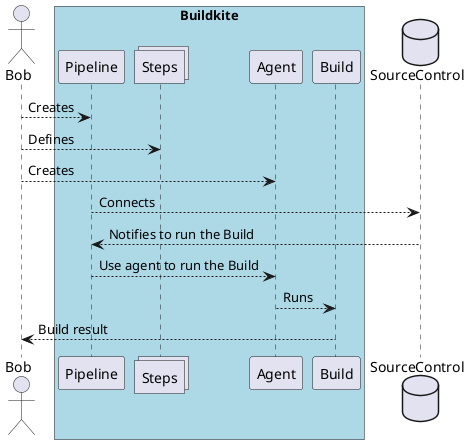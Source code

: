 @startuml buildkite_sequence_diagram

actor Bob

box "Buildkite" #LightBlue

participant Pipeline
collections Steps
participant Agent

participant Build
end box

database SourceControl


Bob --> Pipeline : Creates
Bob --> Steps : Defines
Bob --> Agent: Creates

Pipeline --> SourceControl : Connects

SourceControl --> Pipeline : Notifies to run the Build
Pipeline --> Agent : Use agent to run the Build

Agent --> Build : Runs

Bob <-- Build : Build result

@enduml
